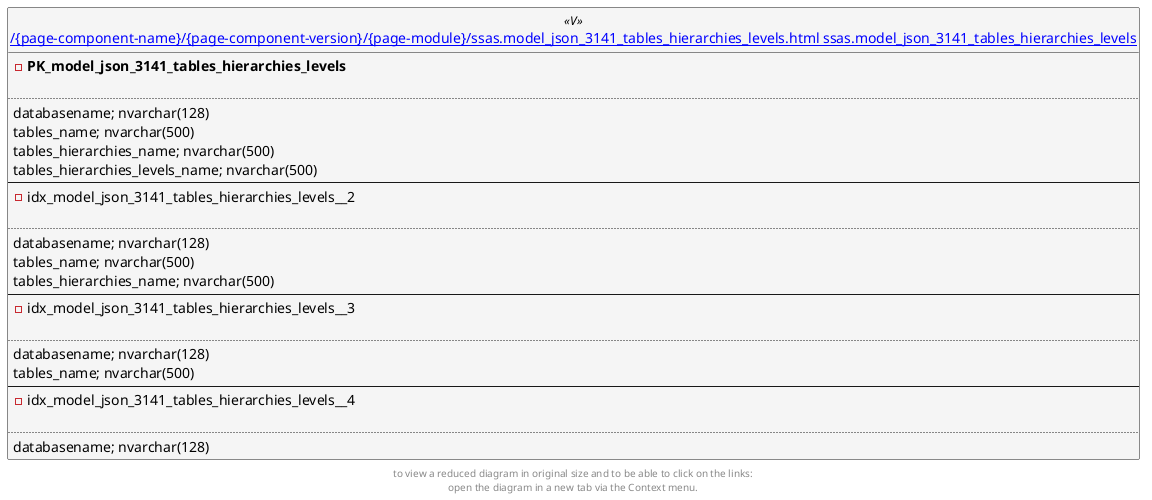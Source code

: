 @startuml
left to right direction
'top to bottom direction
hide circle
'avoide "." issues:
set namespaceSeparator none


skinparam class {
  BackgroundColor White
  BackgroundColor<<FN>> Yellow
  BackgroundColor<<FS>> Yellow
  BackgroundColor<<FT>> LightGray
  BackgroundColor<<IF>> Yellow
  BackgroundColor<<IS>> Yellow
  BackgroundColor<<P>> Aqua
  BackgroundColor<<PC>> Aqua
  BackgroundColor<<SN>> Yellow
  BackgroundColor<<SO>> SlateBlue
  BackgroundColor<<TF>> LightGray
  BackgroundColor<<TR>> Tomato
  BackgroundColor<<U>> White
  BackgroundColor<<V>> WhiteSmoke
  BackgroundColor<<X>> Aqua
}


entity "[[{site-url}/{page-component-name}/{page-component-version}/{page-module}/ssas.model_json_3141_tables_hierarchies_levels.html ssas.model_json_3141_tables_hierarchies_levels]]" as ssas.model_json_3141_tables_hierarchies_levels << V >> {
- **PK_model_json_3141_tables_hierarchies_levels**

..
databasename; nvarchar(128)
tables_name; nvarchar(500)
tables_hierarchies_name; nvarchar(500)
tables_hierarchies_levels_name; nvarchar(500)
--
- idx_model_json_3141_tables_hierarchies_levels__2

..
databasename; nvarchar(128)
tables_name; nvarchar(500)
tables_hierarchies_name; nvarchar(500)
--
- idx_model_json_3141_tables_hierarchies_levels__3

..
databasename; nvarchar(128)
tables_name; nvarchar(500)
--
- idx_model_json_3141_tables_hierarchies_levels__4

..
databasename; nvarchar(128)
}


footer
to view a reduced diagram in original size and to be able to click on the links:
open the diagram in a new tab via the Context menu.
end footer

@enduml

